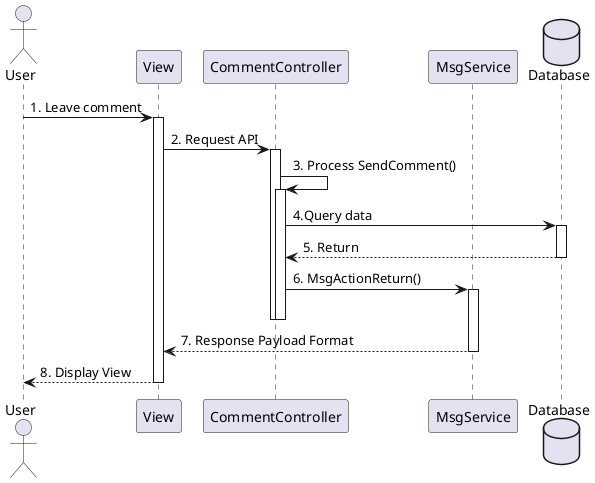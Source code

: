 @startuml
actor       User       as user
participant View as view
participant CommentController as controller
participant MsgService as msgService
database    Database as db

user -> view ++: 1. Leave comment
view -> controller ++ : 2. Request API
controller -> controller ++ : 3. Process SendComment()
controller -> db ++ : 4.Query data
db --> controller -- : 5. Return
controller -> msgService ++-- : 6. MsgActionReturn()
deactivate controller
msgService --> view -- : 7. Response Payload Format
view --> user -- : 8. Display View

@enduml


